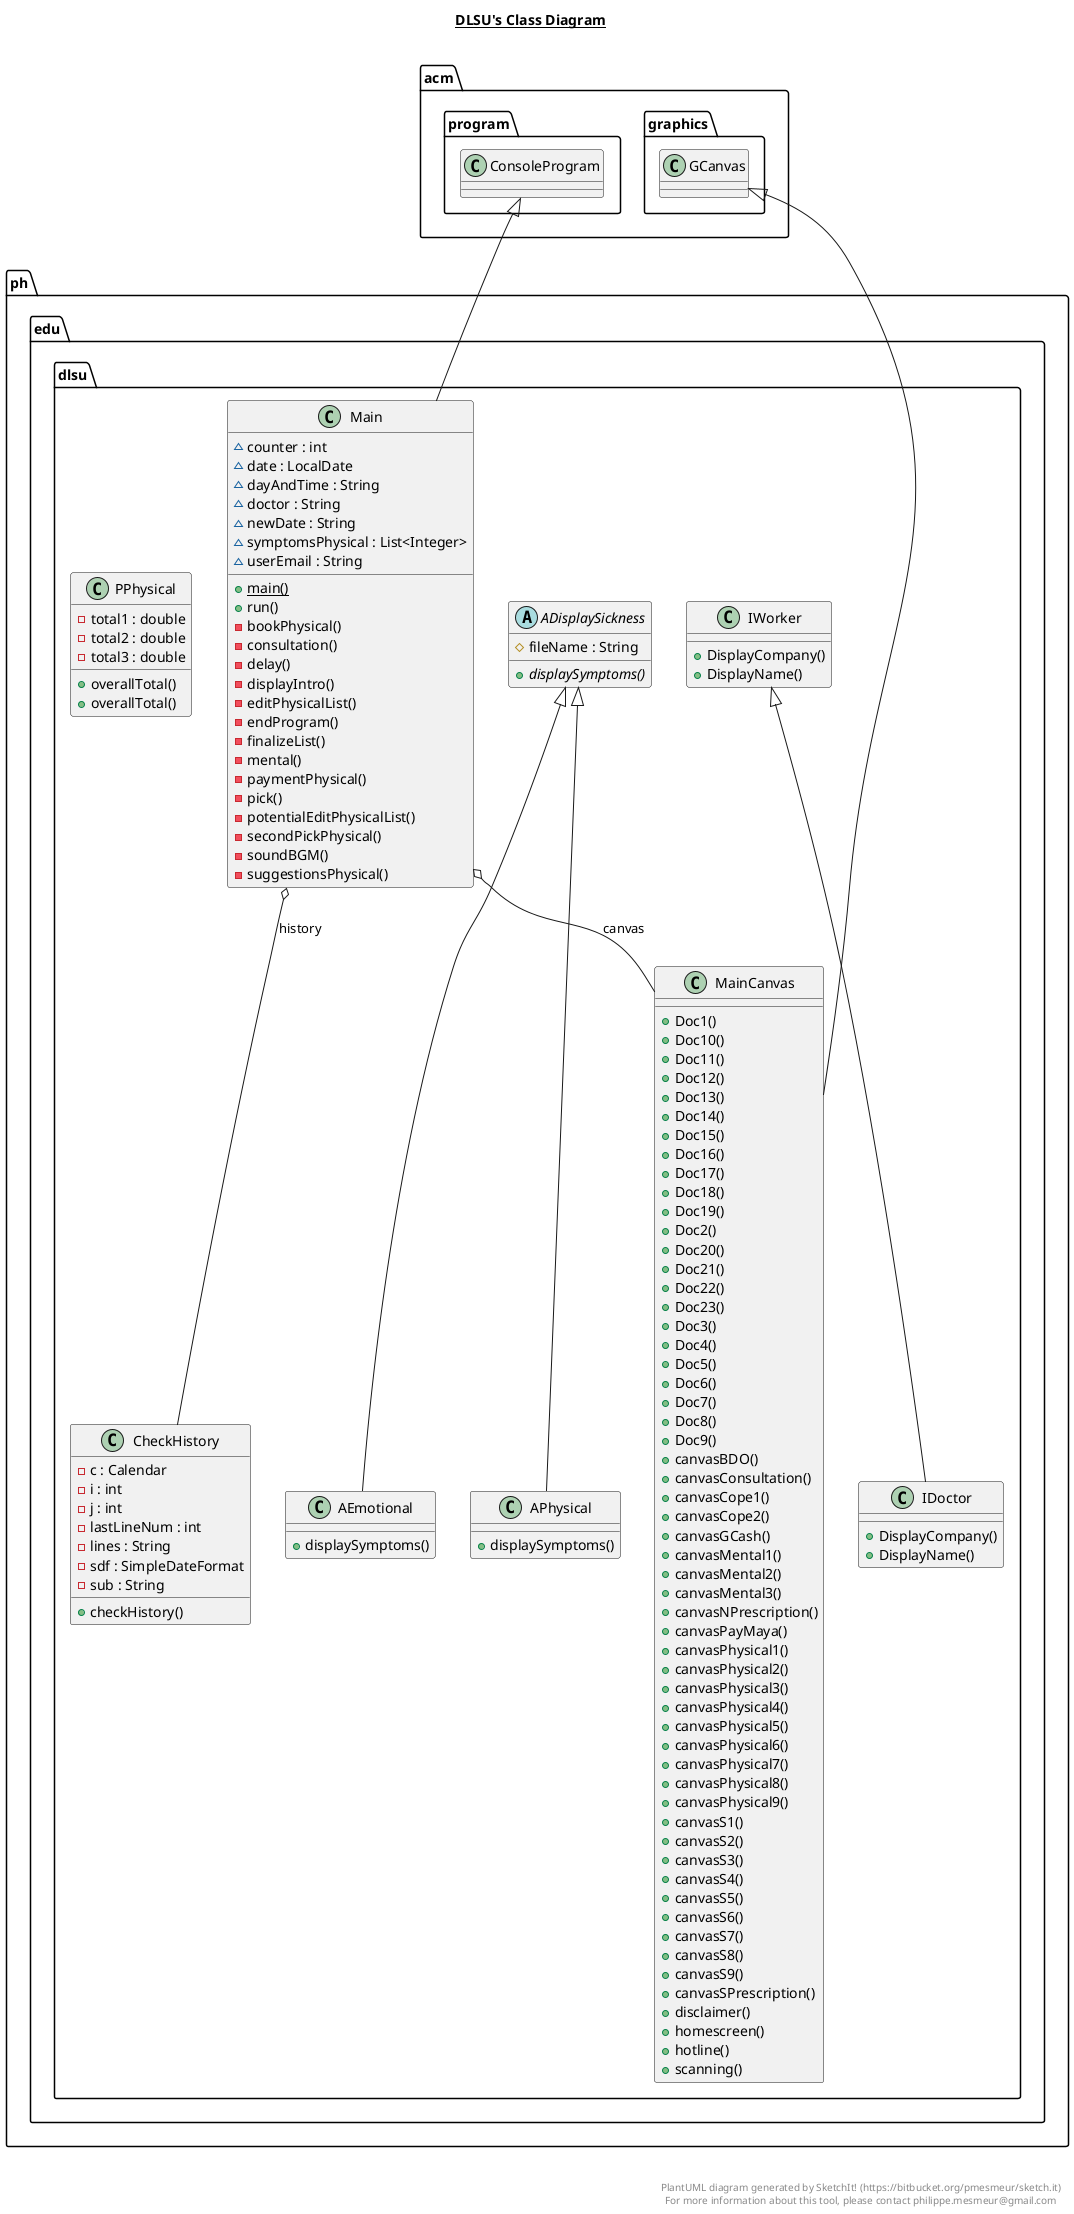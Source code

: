 @startuml

title __DLSU's Class Diagram__\n

  namespace ph.edu.dlsu {
    abstract class ph.edu.dlsu.ADisplaySickness {
        # fileName : String
        {abstract} + displaySymptoms()
    }
  }
  

  namespace ph.edu.dlsu {
    class ph.edu.dlsu.AEmotional {
        + displaySymptoms()
    }
  }
  

  namespace ph.edu.dlsu {
    class ph.edu.dlsu.APhysical {
        + displaySymptoms()
    }
  }
  

  namespace ph.edu.dlsu {
    class ph.edu.dlsu.CheckHistory {
        - c : Calendar
        - i : int
        - j : int
        - lastLineNum : int
        - lines : String
        - sdf : SimpleDateFormat
        - sub : String
        + checkHistory()
    }
  }
  

  namespace ph.edu.dlsu {
    class ph.edu.dlsu.IDoctor {
        + DisplayCompany()
        + DisplayName()
    }
  }
  

  namespace ph.edu.dlsu {
    class ph.edu.dlsu.IWorker {
        + DisplayCompany()
        + DisplayName()
    }
  }
  

  namespace ph.edu.dlsu {
    class ph.edu.dlsu.Main {
        ~ counter : int
        ~ date : LocalDate
        ~ dayAndTime : String
        ~ doctor : String
        ~ newDate : String
        ~ symptomsPhysical : List<Integer>
        ~ userEmail : String
        {static} + main()
        + run()
        - bookPhysical()
        - consultation()
        - delay()
        - displayIntro()
        - editPhysicalList()
        - endProgram()
        - finalizeList()
        - mental()
        - paymentPhysical()
        - pick()
        - potentialEditPhysicalList()
        - secondPickPhysical()
        - soundBGM()
        - suggestionsPhysical()
    }
  }
  

  namespace ph.edu.dlsu {
    class ph.edu.dlsu.MainCanvas {
        + Doc1()
        + Doc10()
        + Doc11()
        + Doc12()
        + Doc13()
        + Doc14()
        + Doc15()
        + Doc16()
        + Doc17()
        + Doc18()
        + Doc19()
        + Doc2()
        + Doc20()
        + Doc21()
        + Doc22()
        + Doc23()
        + Doc3()
        + Doc4()
        + Doc5()
        + Doc6()
        + Doc7()
        + Doc8()
        + Doc9()
        + canvasBDO()
        + canvasConsultation()
        + canvasCope1()
        + canvasCope2()
        + canvasGCash()
        + canvasMental1()
        + canvasMental2()
        + canvasMental3()
        + canvasNPrescription()
        + canvasPayMaya()
        + canvasPhysical1()
        + canvasPhysical2()
        + canvasPhysical3()
        + canvasPhysical4()
        + canvasPhysical5()
        + canvasPhysical6()
        + canvasPhysical7()
        + canvasPhysical8()
        + canvasPhysical9()
        + canvasS1()
        + canvasS2()
        + canvasS3()
        + canvasS4()
        + canvasS5()
        + canvasS6()
        + canvasS7()
        + canvasS8()
        + canvasS9()
        + canvasSPrescription()
        + disclaimer()
        + homescreen()
        + hotline()
        + scanning()
    }
  }
  

  namespace ph.edu.dlsu {
    class ph.edu.dlsu.PPhysical {
        - total1 : double
        - total2 : double
        - total3 : double
        + overallTotal()
        + overallTotal()
    }
  }
  

  ph.edu.dlsu.AEmotional -up-|> ph.edu.dlsu.ADisplaySickness
  ph.edu.dlsu.APhysical -up-|> ph.edu.dlsu.ADisplaySickness
  ph.edu.dlsu.IDoctor -up-|> ph.edu.dlsu.IWorker
  ph.edu.dlsu.Main -up-|> acm.program.ConsoleProgram
  ph.edu.dlsu.Main o-- ph.edu.dlsu.CheckHistory : history
  ph.edu.dlsu.Main o-- ph.edu.dlsu.MainCanvas : canvas
  ph.edu.dlsu.MainCanvas -up-|> acm.graphics.GCanvas


right footer


PlantUML diagram generated by SketchIt! (https://bitbucket.org/pmesmeur/sketch.it)
For more information about this tool, please contact philippe.mesmeur@gmail.com
endfooter

@enduml
